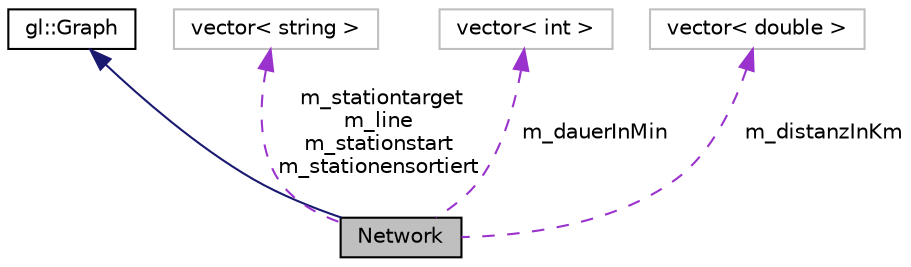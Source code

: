 digraph "Network"
{
 // LATEX_PDF_SIZE
  edge [fontname="Helvetica",fontsize="10",labelfontname="Helvetica",labelfontsize="10"];
  node [fontname="Helvetica",fontsize="10",shape=record];
  Node1 [label="Network",height=0.2,width=0.4,color="black", fillcolor="grey75", style="filled", fontcolor="black",tooltip="Class Erstellung für Das Lesen der Inhalt eines Dateiees und dadurch werden die Daten in die Memberva..."];
  Node2 -> Node1 [dir="back",color="midnightblue",fontsize="10",style="solid",fontname="Helvetica"];
  Node2 [label="gl::Graph",height=0.2,width=0.4,color="black", fillcolor="white", style="filled",URL="$classgl_1_1_graph.html",tooltip="Graph is the base clase representing a graph as parent of nodes and edges."];
  Node3 -> Node1 [dir="back",color="darkorchid3",fontsize="10",style="dashed",label=" m_stationtarget\nm_line\nm_stationstart\nm_stationensortiert" ,fontname="Helvetica"];
  Node3 [label="vector\< string \>",height=0.2,width=0.4,color="grey75", fillcolor="white", style="filled",tooltip=" "];
  Node4 -> Node1 [dir="back",color="darkorchid3",fontsize="10",style="dashed",label=" m_dauerInMin" ,fontname="Helvetica"];
  Node4 [label="vector\< int \>",height=0.2,width=0.4,color="grey75", fillcolor="white", style="filled",tooltip=" "];
  Node5 -> Node1 [dir="back",color="darkorchid3",fontsize="10",style="dashed",label=" m_distanzInKm" ,fontname="Helvetica"];
  Node5 [label="vector\< double \>",height=0.2,width=0.4,color="grey75", fillcolor="white", style="filled",tooltip=" "];
}
